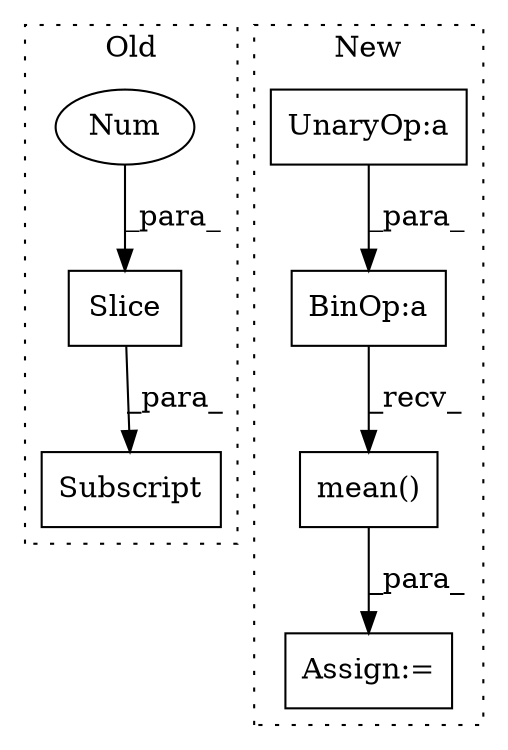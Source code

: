 digraph G {
subgraph cluster0 {
1 [label="Slice" a="80" s="1413" l="3" shape="box"];
3 [label="Num" a="76" s="1414" l="2" shape="ellipse"];
5 [label="Subscript" a="63" s="1399,0" l="18,0" shape="box"];
label = "Old";
style="dotted";
}
subgraph cluster1 {
2 [label="mean()" a="75" s="3439" l="48" shape="box"];
4 [label="Assign:=" a="68" s="3436" l="3" shape="box"];
6 [label="BinOp:a" a="82" s="3441" l="11" shape="box"];
7 [label="UnaryOp:a" a="61" s="3440" l="1" shape="box"];
label = "New";
style="dotted";
}
1 -> 5 [label="_para_"];
2 -> 4 [label="_para_"];
3 -> 1 [label="_para_"];
6 -> 2 [label="_recv_"];
7 -> 6 [label="_para_"];
}